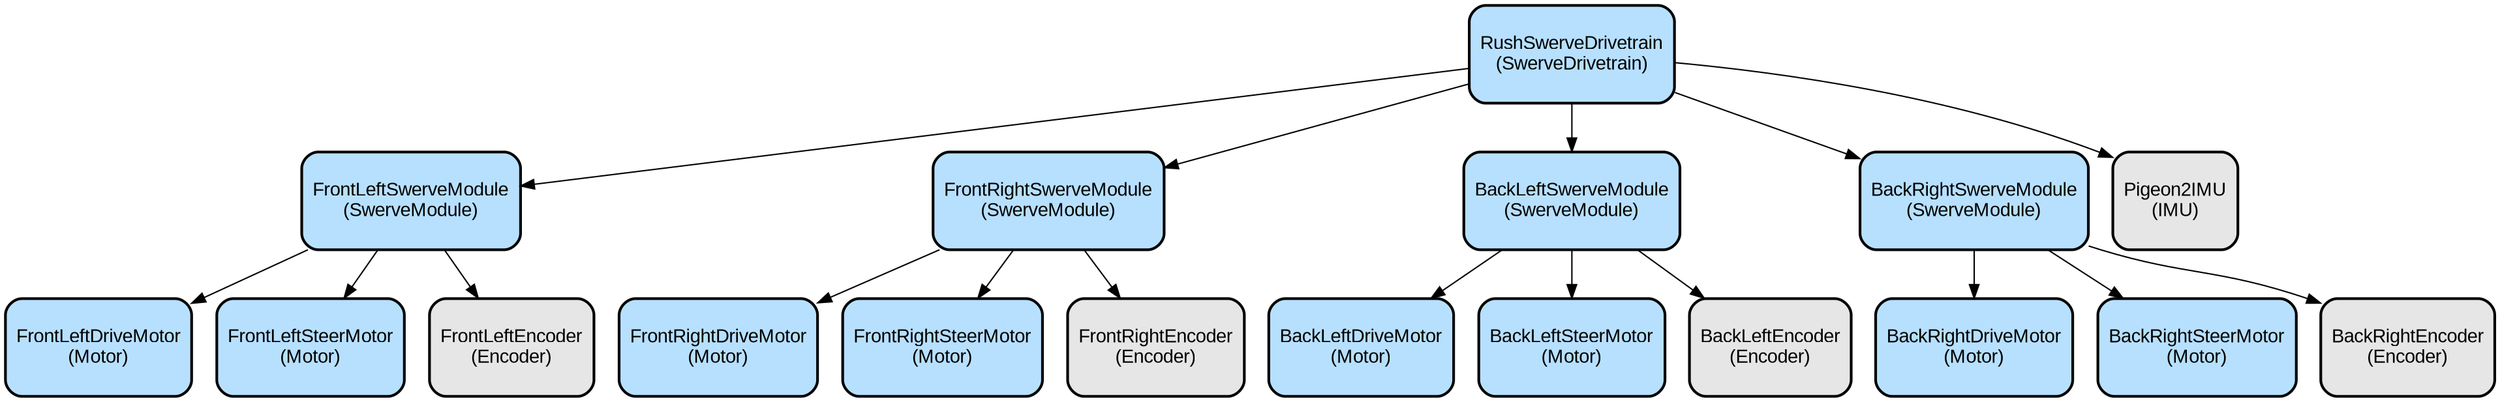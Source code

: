 digraph INFRA {
  node [ color = "black", fillcolor = "#E6E6E6", height =1, style = "filled,bold,rounded", fontname = "Arial" ];
  "FrontLeftSwerveModule" [ label = "FrontLeftSwerveModule
(SwerveModule)", shape =rectangle, fillcolor = "#B7E0FF" ];
  "FrontRightSwerveModule" [ label = "FrontRightSwerveModule
(SwerveModule)", shape =rectangle, fillcolor = "#B7E0FF" ];
  "BackLeftSwerveModule" [ label = "BackLeftSwerveModule
(SwerveModule)", shape =rectangle, fillcolor = "#B7E0FF" ];
  "BackRightSwerveModule" [ label = "BackRightSwerveModule
(SwerveModule)", shape =rectangle, fillcolor = "#B7E0FF" ];
  "FrontLeftDriveMotor" [ label = "FrontLeftDriveMotor
(Motor)", shape =rectangle, fillcolor = "#B7E0FF" ];
  "FrontLeftSteerMotor" [ label = "FrontLeftSteerMotor
(Motor)", shape =rectangle, fillcolor = "#B7E0FF" ];
  "FrontLeftEncoder" [ label = "FrontLeftEncoder
(Encoder)", shape =rectangle ];
  "FrontRightDriveMotor" [ label = "FrontRightDriveMotor
(Motor)", shape =rectangle, fillcolor = "#B7E0FF" ];
  "FrontRightSteerMotor" [ label = "FrontRightSteerMotor
(Motor)", shape =rectangle, fillcolor = "#B7E0FF" ];
  "FrontRightEncoder" [ label = "FrontRightEncoder
(Encoder)", shape =rectangle ];
  "BackLeftDriveMotor" [ label = "BackLeftDriveMotor
(Motor)", shape =rectangle, fillcolor = "#B7E0FF" ];
  "BackLeftSteerMotor" [ label = "BackLeftSteerMotor
(Motor)", shape =rectangle, fillcolor = "#B7E0FF" ];
  "BackLeftEncoder" [ label = "BackLeftEncoder
(Encoder)", shape =rectangle ];
  "BackRightDriveMotor" [ label = "BackRightDriveMotor
(Motor)", shape =rectangle, fillcolor = "#B7E0FF" ];
  "BackRightSteerMotor" [ label = "BackRightSteerMotor
(Motor)", shape =rectangle, fillcolor = "#B7E0FF" ];
  "BackRightEncoder" [ label = "BackRightEncoder
(Encoder)", shape =rectangle ];
  "Pigeon2IMU" [ label = "Pigeon2IMU
(IMU)", shape =rectangle ];
  "RushSwerveDrivetrain" [ label = "RushSwerveDrivetrain
(SwerveDrivetrain)", shape =rectangle, fillcolor = "#B7E0FF" ];
  "FrontLeftSwerveModule" -> "FrontLeftDriveMotor";
  "FrontLeftSwerveModule" -> "FrontLeftSteerMotor";
  "FrontLeftSwerveModule" -> "FrontLeftEncoder";
  "FrontRightSwerveModule" -> "FrontRightDriveMotor";
  "FrontRightSwerveModule" -> "FrontRightSteerMotor";
  "FrontRightSwerveModule" -> "FrontRightEncoder";
  "BackLeftSwerveModule" -> "BackLeftDriveMotor";
  "BackLeftSwerveModule" -> "BackLeftSteerMotor";
  "BackLeftSwerveModule" -> "BackLeftEncoder";
  "BackRightSwerveModule" -> "BackRightDriveMotor";
  "BackRightSwerveModule" -> "BackRightSteerMotor";
  "BackRightSwerveModule" -> "BackRightEncoder";
  "RushSwerveDrivetrain" -> "FrontLeftSwerveModule";
  "RushSwerveDrivetrain" -> "FrontRightSwerveModule";
  "RushSwerveDrivetrain" -> "BackLeftSwerveModule";
  "RushSwerveDrivetrain" -> "BackRightSwerveModule";
  "RushSwerveDrivetrain" -> "Pigeon2IMU";
}

